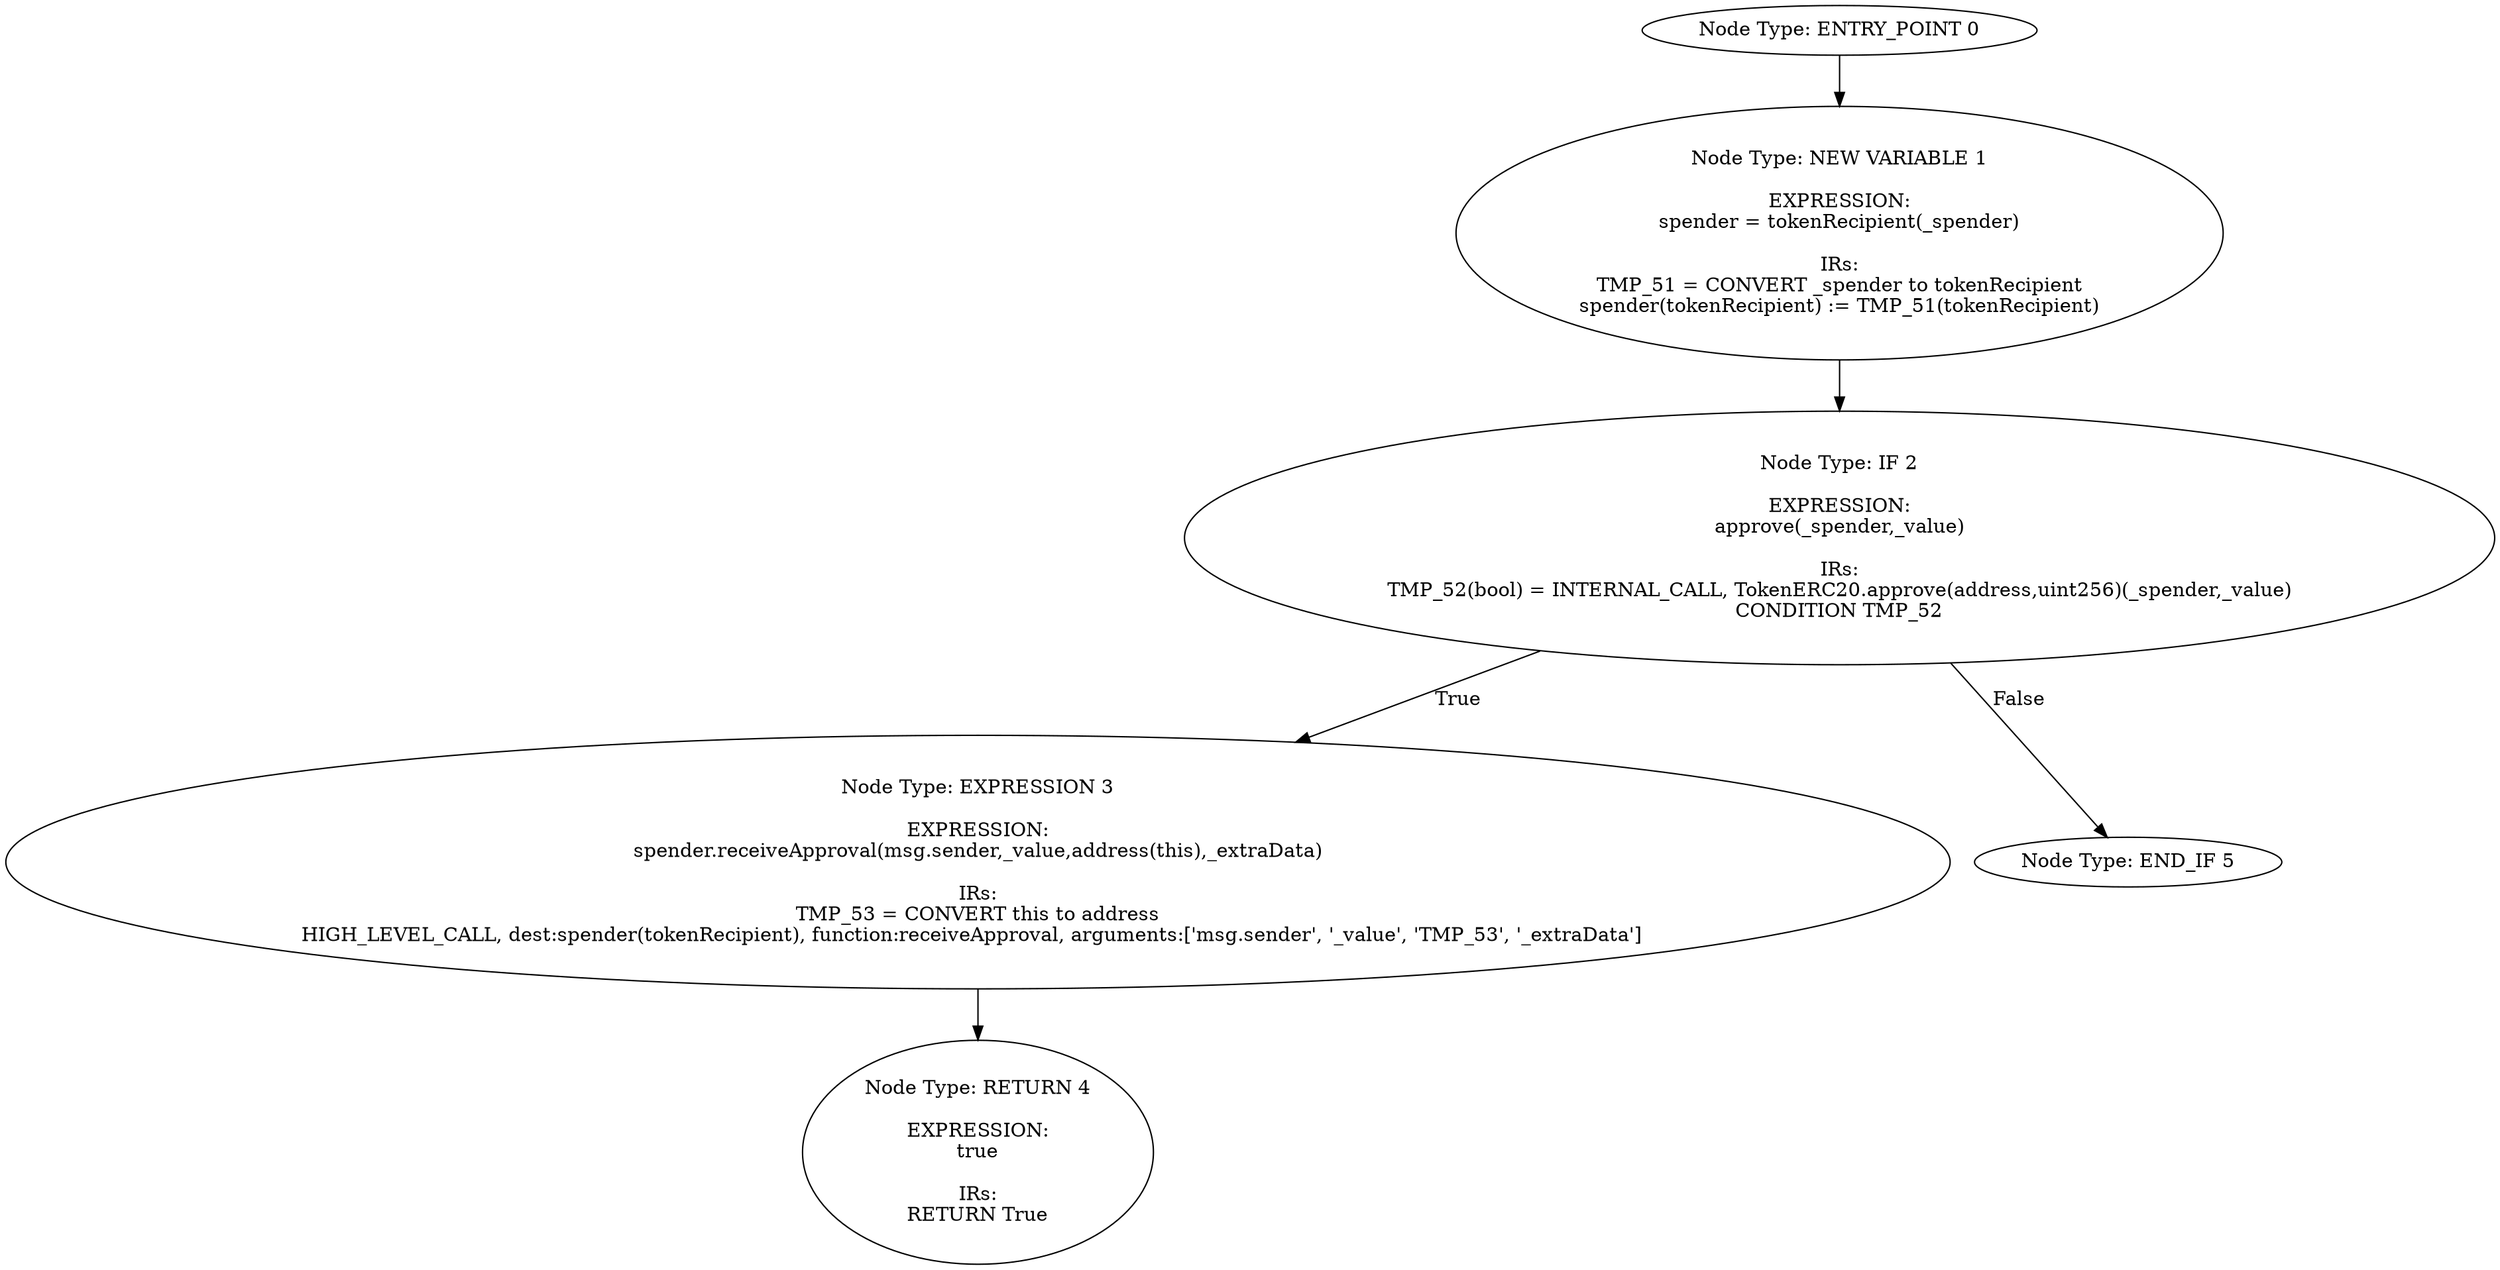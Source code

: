 digraph{
0[label="Node Type: ENTRY_POINT 0
"];
0->1;
1[label="Node Type: NEW VARIABLE 1

EXPRESSION:
spender = tokenRecipient(_spender)

IRs:
TMP_51 = CONVERT _spender to tokenRecipient
spender(tokenRecipient) := TMP_51(tokenRecipient)"];
1->2;
2[label="Node Type: IF 2

EXPRESSION:
approve(_spender,_value)

IRs:
TMP_52(bool) = INTERNAL_CALL, TokenERC20.approve(address,uint256)(_spender,_value)
CONDITION TMP_52"];
2->3[label="True"];
2->5[label="False"];
3[label="Node Type: EXPRESSION 3

EXPRESSION:
spender.receiveApproval(msg.sender,_value,address(this),_extraData)

IRs:
TMP_53 = CONVERT this to address
HIGH_LEVEL_CALL, dest:spender(tokenRecipient), function:receiveApproval, arguments:['msg.sender', '_value', 'TMP_53', '_extraData']  "];
3->4;
4[label="Node Type: RETURN 4

EXPRESSION:
true

IRs:
RETURN True"];
5[label="Node Type: END_IF 5
"];
}

